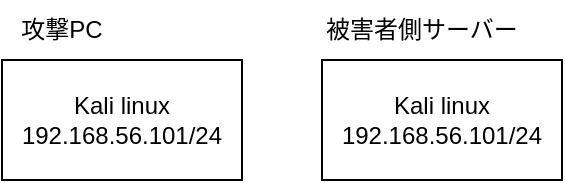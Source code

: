 <mxfile>
    <diagram id="YWaDNHxwXEmtAAiLokSg" name="ページ1">
        <mxGraphModel dx="794" dy="465" grid="1" gridSize="10" guides="1" tooltips="1" connect="1" arrows="1" fold="1" page="1" pageScale="1" pageWidth="827" pageHeight="1169" math="0" shadow="0">
            <root>
                <mxCell id="0"/>
                <mxCell id="1" parent="0"/>
                <mxCell id="2" value="Kali linux&lt;br&gt;192.168.56.101/24" style="rounded=0;whiteSpace=wrap;html=1;" vertex="1" parent="1">
                    <mxGeometry x="340" y="210" width="120" height="60" as="geometry"/>
                </mxCell>
                <mxCell id="3" value="攻撃PC" style="text;html=1;strokeColor=none;fillColor=none;align=center;verticalAlign=middle;whiteSpace=wrap;rounded=0;" vertex="1" parent="1">
                    <mxGeometry x="340" y="180" width="60" height="30" as="geometry"/>
                </mxCell>
                <mxCell id="4" value="Kali linux&lt;br&gt;192.168.56.101/24" style="rounded=0;whiteSpace=wrap;html=1;" vertex="1" parent="1">
                    <mxGeometry x="500" y="210" width="120" height="60" as="geometry"/>
                </mxCell>
                <mxCell id="5" value="被害者側サーバー" style="text;html=1;strokeColor=none;fillColor=none;align=center;verticalAlign=middle;whiteSpace=wrap;rounded=0;" vertex="1" parent="1">
                    <mxGeometry x="500" y="180" width="100" height="30" as="geometry"/>
                </mxCell>
            </root>
        </mxGraphModel>
    </diagram>
</mxfile>